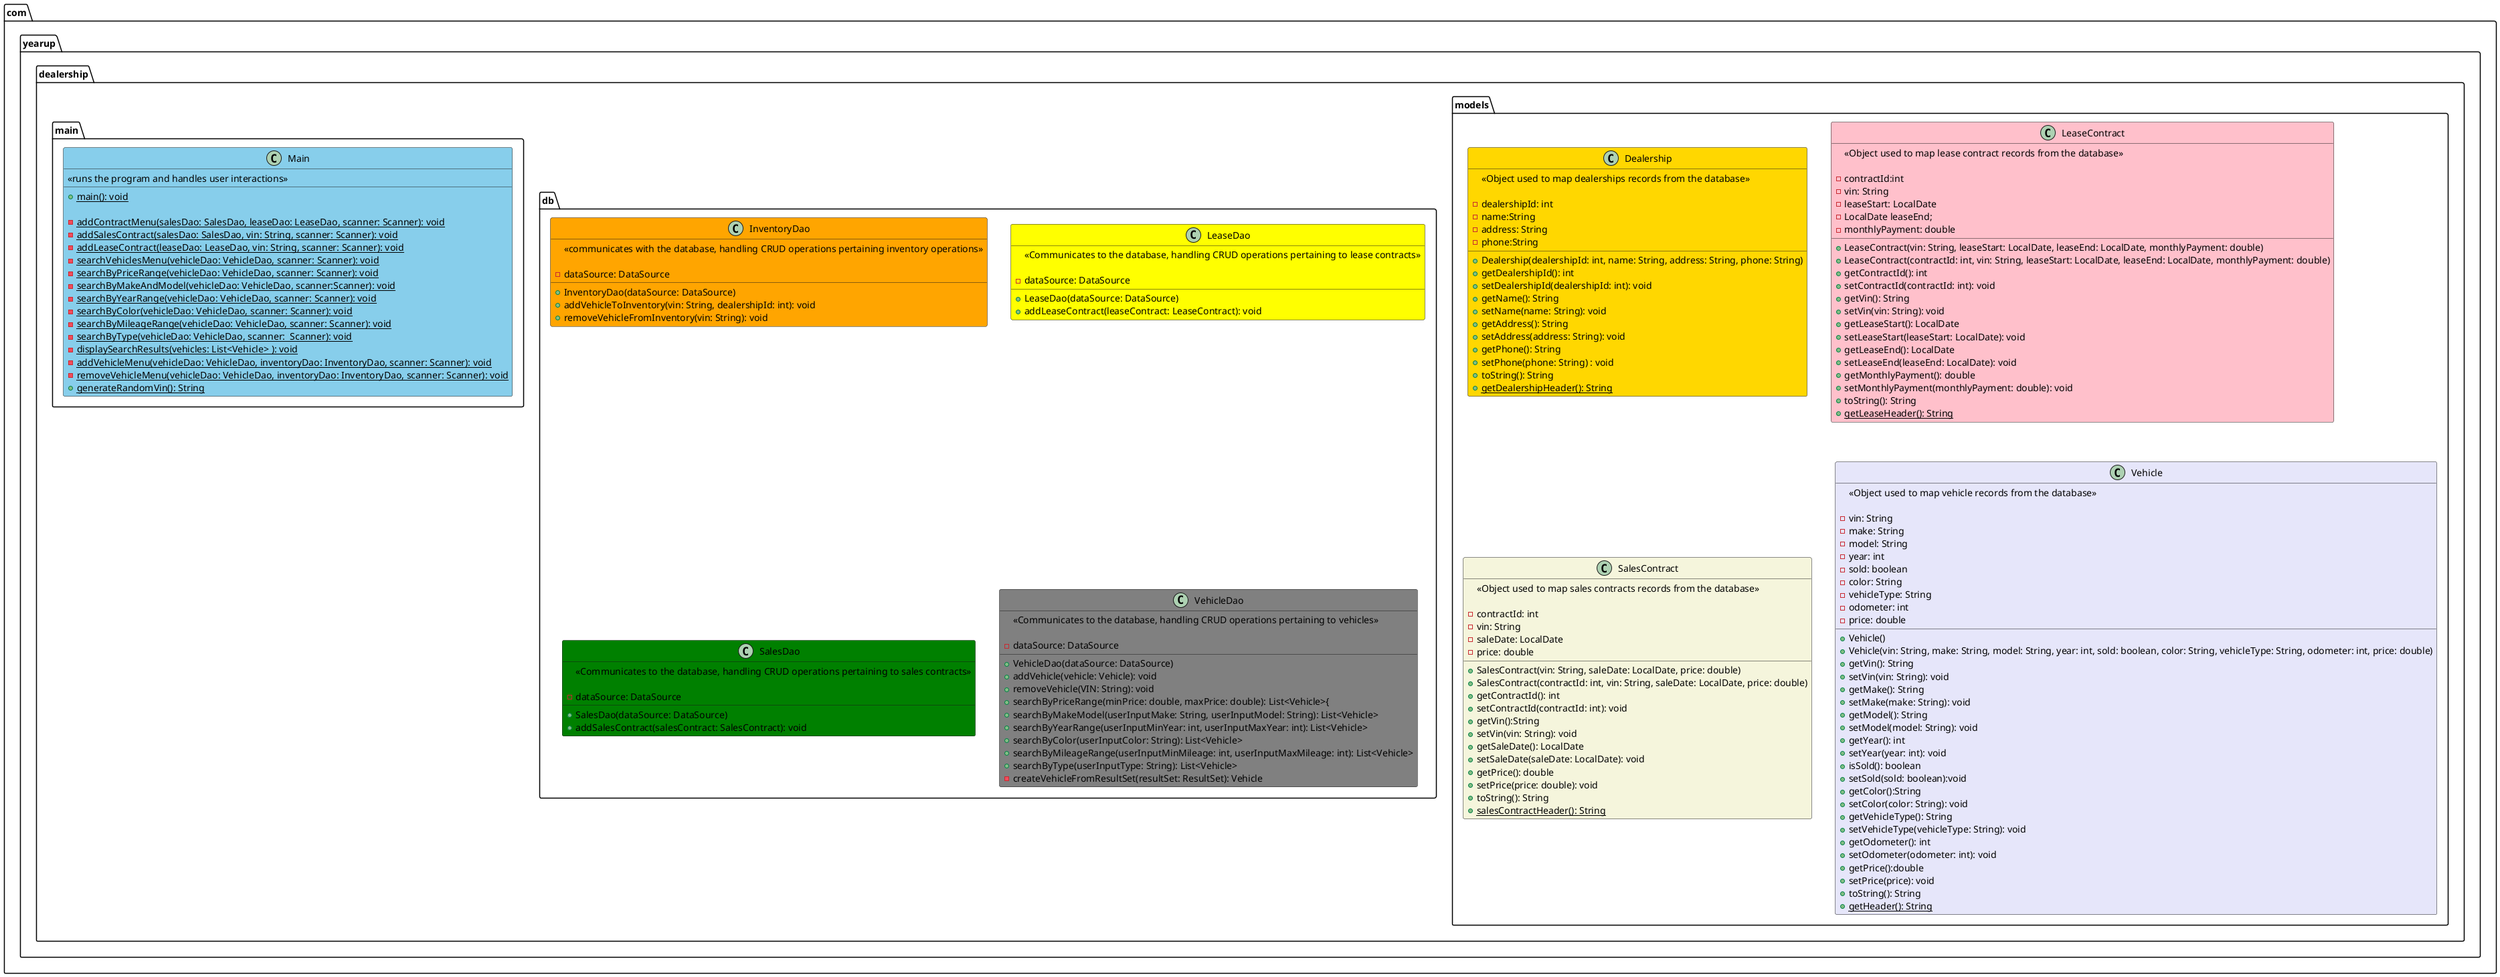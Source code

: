 @startuml

package com.yearup.dealership{

package models{


class Dealership #gold {

<<Object used to map dealerships records from the database>>

-dealershipId: int
-name:String
-address: String
-phone:String
+Dealership(dealershipId: int, name: String, address: String, phone: String)
+ getDealershipId(): int
+setDealershipId(dealershipId: int): void
+getName(): String
+setName(name: String): void
+getAddress(): String
+setAddress(address: String): void
+ getPhone(): String
+ setPhone(phone: String) : void
+toString(): String
+{static}getDealershipHeader(): String

}

class LeaseContract #pink {

<<Object used to map lease contract records from the database>>

-contractId:int
-vin: String
-leaseStart: LocalDate
-LocalDate leaseEnd;
-monthlyPayment: double
+LeaseContract(vin: String, leaseStart: LocalDate, leaseEnd: LocalDate, monthlyPayment: double)
+LeaseContract(contractId: int, vin: String, leaseStart: LocalDate, leaseEnd: LocalDate, monthlyPayment: double)
+getContractId(): int
+setContractId(contractId: int): void
+getVin(): String
+setVin(vin: String): void
+getLeaseStart(): LocalDate
+setLeaseStart(leaseStart: LocalDate): void
+getLeaseEnd(): LocalDate
+setLeaseEnd(leaseEnd: LocalDate): void
+getMonthlyPayment(): double
+setMonthlyPayment(monthlyPayment: double): void
+toString(): String
+{static}getLeaseHeader(): String

}


class SalesContract #beige {

<<Object used to map sales contracts records from the database>>

-contractId: int
-vin: String
-saleDate: LocalDate
-price: double
+SalesContract(vin: String, saleDate: LocalDate, price: double)
+SalesContract(contractId: int, vin: String, saleDate: LocalDate, price: double)
+getContractId(): int
+setContractId(contractId: int): void
+getVin():String
+setVin(vin: String): void
+getSaleDate(): LocalDate
+setSaleDate(saleDate: LocalDate): void
+getPrice(): double
+setPrice(price: double): void
+toString(): String
+{static}salesContractHeader(): String

}


class Vehicle #lavender {

<<Object used to map vehicle records from the database>>

-vin: String
-make: String
-model: String
-year: int
-sold: boolean
-color: String
-vehicleType: String
-odometer: int
-price: double
+Vehicle()
+Vehicle(vin: String, make: String, model: String, year: int, sold: boolean, color: String, vehicleType: String, odometer: int, price: double)
+getVin(): String
+setVin(vin: String): void
+getMake(): String
+setMake(make: String): void
+getModel(): String
+setModel(model: String): void
+getYear(): int
+setYear(year: int): void
+isSold(): boolean
+setSold(sold: boolean):void
+getColor():String
+setColor(color: String): void
+getVehicleType(): String
+setVehicleType(vehicleType: String): void
+getOdometer(): int
+setOdometer(odometer: int): void
+getPrice():double
+setPrice(price): void
+toString(): String
+{static}getHeader(): String

}


}

package db{


class InventoryDao #orange {

<<communicates with the database, handling CRUD operations pertaining inventory operations>>

-dataSource: DataSource
+InventoryDao(dataSource: DataSource)
+addVehicleToInventory(vin: String, dealershipId: int): void
+removeVehicleFromInventory(vin: String): void

}

class LeaseDao #Yellow {

<<Communicates to the database, handling CRUD operations pertaining to lease contracts>>

-dataSource: DataSource
+LeaseDao(dataSource: DataSource)
+addLeaseContract(leaseContract: LeaseContract): void

}


class SalesDao #Green {

<<Communicates to the database, handling CRUD operations pertaining to sales contracts>>

-dataSource: DataSource
+SalesDao(dataSource: DataSource)
+addSalesContract(salesContract: SalesContract): void

}


class VehicleDao #gray {

<<Communicates to the database, handling CRUD operations pertaining to vehicles>>

-dataSource: DataSource
+VehicleDao(dataSource: DataSource)
+addVehicle(vehicle: Vehicle): void
+ removeVehicle(VIN: String): void
+searchByPriceRange(minPrice: double, maxPrice: double): List<Vehicle>{
+searchByMakeModel(userInputMake: String, userInputModel: String): List<Vehicle>
+searchByYearRange(userInputMinYear: int, userInputMaxYear: int): List<Vehicle>
+searchByColor(userInputColor: String): List<Vehicle>
+searchByMileageRange(userInputMinMileage: int, userInputMaxMileage: int): List<Vehicle>
+searchByType(userInputType: String): List<Vehicle>
-createVehicleFromResultSet(resultSet: ResultSet): Vehicle

}



}

package main {

class Main #skyblue {

<<runs the program and handles user interactions>>

+{static}main(): void

-{static}addContractMenu(salesDao: SalesDao, leaseDao: LeaseDao, scanner: Scanner): void
-{static}addSalesContract(salesDao: SalesDao, vin: String, scanner: Scanner): void
-{static}addLeaseContract(leaseDao: LeaseDao, vin: String, scanner: Scanner): void
-{static}searchVehiclesMenu(vehicleDao: VehicleDao, scanner: Scanner): void
-{static}searchByPriceRange(vehicleDao: VehicleDao, scanner: Scanner): void
-{static}searchByMakeAndModel(vehicleDao: VehicleDao, scanner:Scanner): void
-{static}searchByYearRange(vehicleDao: VehicleDao, scanner: Scanner): void
-{static}searchByColor(vehicleDao: VehicleDao, scanner: Scanner): void
-{static}searchByMileageRange(vehicleDao: VehicleDao, scanner: Scanner): void
-{static}searchByType(vehicleDao: VehicleDao, scanner:  Scanner): void
-{static}displaySearchResults(vehicles: List<Vehicle> ): void
-{static}addVehicleMenu(vehicleDao: VehicleDao, inventoryDao: InventoryDao, scanner: Scanner): void
-{static}removeVehicleMenu(vehicleDao: VehicleDao, inventoryDao: InventoryDao, scanner: Scanner): void
+{static}generateRandomVin(): String


}

}




}

@enduml